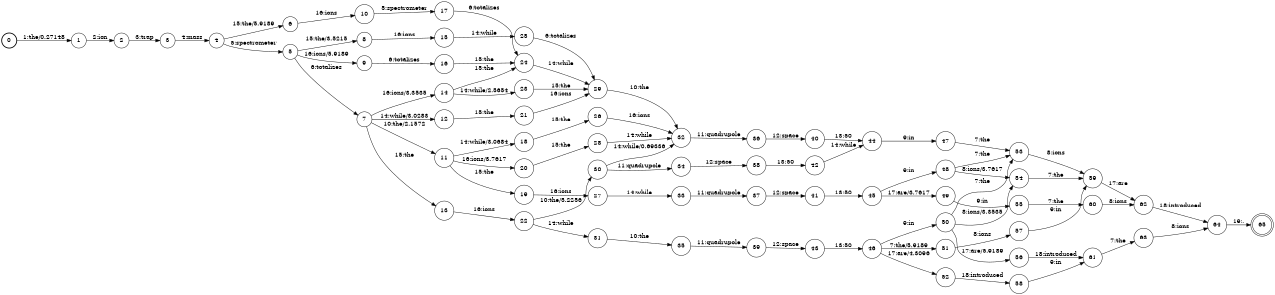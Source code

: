 digraph FST {
rankdir = LR;
size = "8.5,11";
label = "";
center = 1;
orientation = Portrait;
ranksep = "0.4";
nodesep = "0.25";
0 [label = "0", shape = circle, style = bold, fontsize = 14]
	0 -> 1 [label = "1:the/0.27148", fontsize = 14];
1 [label = "1", shape = circle, style = solid, fontsize = 14]
	1 -> 2 [label = "2:ion", fontsize = 14];
2 [label = "2", shape = circle, style = solid, fontsize = 14]
	2 -> 3 [label = "3:trap", fontsize = 14];
3 [label = "3", shape = circle, style = solid, fontsize = 14]
	3 -> 4 [label = "4:mass", fontsize = 14];
4 [label = "4", shape = circle, style = solid, fontsize = 14]
	4 -> 6 [label = "15:the/5.9189", fontsize = 14];
	4 -> 5 [label = "5:spectrometer", fontsize = 14];
5 [label = "5", shape = circle, style = solid, fontsize = 14]
	5 -> 8 [label = "15:the/3.5215", fontsize = 14];
	5 -> 7 [label = "6:totalizes", fontsize = 14];
	5 -> 9 [label = "16:ions/5.9189", fontsize = 14];
6 [label = "6", shape = circle, style = solid, fontsize = 14]
	6 -> 10 [label = "16:ions", fontsize = 14];
7 [label = "7", shape = circle, style = solid, fontsize = 14]
	7 -> 11 [label = "10:the/2.1572", fontsize = 14];
	7 -> 13 [label = "15:the", fontsize = 14];
	7 -> 12 [label = "14:while/3.0283", fontsize = 14];
	7 -> 14 [label = "16:ions/3.3535", fontsize = 14];
8 [label = "8", shape = circle, style = solid, fontsize = 14]
	8 -> 15 [label = "16:ions", fontsize = 14];
9 [label = "9", shape = circle, style = solid, fontsize = 14]
	9 -> 16 [label = "6:totalizes", fontsize = 14];
10 [label = "10", shape = circle, style = solid, fontsize = 14]
	10 -> 17 [label = "5:spectrometer", fontsize = 14];
11 [label = "11", shape = circle, style = solid, fontsize = 14]
	11 -> 19 [label = "15:the", fontsize = 14];
	11 -> 18 [label = "14:while/3.0684", fontsize = 14];
	11 -> 20 [label = "16:ions/3.7617", fontsize = 14];
12 [label = "12", shape = circle, style = solid, fontsize = 14]
	12 -> 21 [label = "15:the", fontsize = 14];
13 [label = "13", shape = circle, style = solid, fontsize = 14]
	13 -> 22 [label = "16:ions", fontsize = 14];
14 [label = "14", shape = circle, style = solid, fontsize = 14]
	14 -> 24 [label = "15:the", fontsize = 14];
	14 -> 23 [label = "14:while/2.5654", fontsize = 14];
15 [label = "15", shape = circle, style = solid, fontsize = 14]
	15 -> 25 [label = "14:while", fontsize = 14];
16 [label = "16", shape = circle, style = solid, fontsize = 14]
	16 -> 24 [label = "15:the", fontsize = 14];
17 [label = "17", shape = circle, style = solid, fontsize = 14]
	17 -> 24 [label = "6:totalizes", fontsize = 14];
18 [label = "18", shape = circle, style = solid, fontsize = 14]
	18 -> 26 [label = "15:the", fontsize = 14];
19 [label = "19", shape = circle, style = solid, fontsize = 14]
	19 -> 27 [label = "16:ions", fontsize = 14];
20 [label = "20", shape = circle, style = solid, fontsize = 14]
	20 -> 28 [label = "15:the", fontsize = 14];
21 [label = "21", shape = circle, style = solid, fontsize = 14]
	21 -> 29 [label = "16:ions", fontsize = 14];
22 [label = "22", shape = circle, style = solid, fontsize = 14]
	22 -> 30 [label = "10:the/5.2256", fontsize = 14];
	22 -> 31 [label = "14:while", fontsize = 14];
23 [label = "23", shape = circle, style = solid, fontsize = 14]
	23 -> 29 [label = "15:the", fontsize = 14];
24 [label = "24", shape = circle, style = solid, fontsize = 14]
	24 -> 29 [label = "14:while", fontsize = 14];
25 [label = "25", shape = circle, style = solid, fontsize = 14]
	25 -> 29 [label = "6:totalizes", fontsize = 14];
26 [label = "26", shape = circle, style = solid, fontsize = 14]
	26 -> 32 [label = "16:ions", fontsize = 14];
27 [label = "27", shape = circle, style = solid, fontsize = 14]
	27 -> 33 [label = "14:while", fontsize = 14];
28 [label = "28", shape = circle, style = solid, fontsize = 14]
	28 -> 32 [label = "14:while", fontsize = 14];
29 [label = "29", shape = circle, style = solid, fontsize = 14]
	29 -> 32 [label = "10:the", fontsize = 14];
30 [label = "30", shape = circle, style = solid, fontsize = 14]
	30 -> 34 [label = "11:quadrupole", fontsize = 14];
	30 -> 32 [label = "14:while/0.69336", fontsize = 14];
31 [label = "31", shape = circle, style = solid, fontsize = 14]
	31 -> 35 [label = "10:the", fontsize = 14];
32 [label = "32", shape = circle, style = solid, fontsize = 14]
	32 -> 36 [label = "11:quadrupole", fontsize = 14];
33 [label = "33", shape = circle, style = solid, fontsize = 14]
	33 -> 37 [label = "11:quadrupole", fontsize = 14];
34 [label = "34", shape = circle, style = solid, fontsize = 14]
	34 -> 38 [label = "12:space", fontsize = 14];
35 [label = "35", shape = circle, style = solid, fontsize = 14]
	35 -> 39 [label = "11:quadrupole", fontsize = 14];
36 [label = "36", shape = circle, style = solid, fontsize = 14]
	36 -> 40 [label = "12:space", fontsize = 14];
37 [label = "37", shape = circle, style = solid, fontsize = 14]
	37 -> 41 [label = "12:space", fontsize = 14];
38 [label = "38", shape = circle, style = solid, fontsize = 14]
	38 -> 42 [label = "13:50", fontsize = 14];
39 [label = "39", shape = circle, style = solid, fontsize = 14]
	39 -> 43 [label = "12:space", fontsize = 14];
40 [label = "40", shape = circle, style = solid, fontsize = 14]
	40 -> 44 [label = "13:50", fontsize = 14];
41 [label = "41", shape = circle, style = solid, fontsize = 14]
	41 -> 45 [label = "13:50", fontsize = 14];
42 [label = "42", shape = circle, style = solid, fontsize = 14]
	42 -> 44 [label = "14:while", fontsize = 14];
43 [label = "43", shape = circle, style = solid, fontsize = 14]
	43 -> 46 [label = "13:50", fontsize = 14];
44 [label = "44", shape = circle, style = solid, fontsize = 14]
	44 -> 47 [label = "9:in", fontsize = 14];
45 [label = "45", shape = circle, style = solid, fontsize = 14]
	45 -> 48 [label = "9:in", fontsize = 14];
	45 -> 49 [label = "17:are/3.7617", fontsize = 14];
46 [label = "46", shape = circle, style = solid, fontsize = 14]
	46 -> 51 [label = "7:the/5.9189", fontsize = 14];
	46 -> 50 [label = "9:in", fontsize = 14];
	46 -> 52 [label = "17:are/4.3096", fontsize = 14];
47 [label = "47", shape = circle, style = solid, fontsize = 14]
	47 -> 53 [label = "7:the", fontsize = 14];
48 [label = "48", shape = circle, style = solid, fontsize = 14]
	48 -> 53 [label = "7:the", fontsize = 14];
	48 -> 54 [label = "8:ions/3.7617", fontsize = 14];
49 [label = "49", shape = circle, style = solid, fontsize = 14]
	49 -> 55 [label = "9:in", fontsize = 14];
50 [label = "50", shape = circle, style = solid, fontsize = 14]
	50 -> 53 [label = "7:the", fontsize = 14];
	50 -> 54 [label = "8:ions/3.3535", fontsize = 14];
	50 -> 56 [label = "17:are/5.9189", fontsize = 14];
51 [label = "51", shape = circle, style = solid, fontsize = 14]
	51 -> 57 [label = "8:ions", fontsize = 14];
52 [label = "52", shape = circle, style = solid, fontsize = 14]
	52 -> 58 [label = "18:introduced", fontsize = 14];
53 [label = "53", shape = circle, style = solid, fontsize = 14]
	53 -> 59 [label = "8:ions", fontsize = 14];
54 [label = "54", shape = circle, style = solid, fontsize = 14]
	54 -> 59 [label = "7:the", fontsize = 14];
55 [label = "55", shape = circle, style = solid, fontsize = 14]
	55 -> 60 [label = "7:the", fontsize = 14];
56 [label = "56", shape = circle, style = solid, fontsize = 14]
	56 -> 61 [label = "18:introduced", fontsize = 14];
57 [label = "57", shape = circle, style = solid, fontsize = 14]
	57 -> 59 [label = "9:in", fontsize = 14];
58 [label = "58", shape = circle, style = solid, fontsize = 14]
	58 -> 61 [label = "9:in", fontsize = 14];
59 [label = "59", shape = circle, style = solid, fontsize = 14]
	59 -> 62 [label = "17:are", fontsize = 14];
60 [label = "60", shape = circle, style = solid, fontsize = 14]
	60 -> 62 [label = "8:ions", fontsize = 14];
61 [label = "61", shape = circle, style = solid, fontsize = 14]
	61 -> 63 [label = "7:the", fontsize = 14];
62 [label = "62", shape = circle, style = solid, fontsize = 14]
	62 -> 64 [label = "18:introduced", fontsize = 14];
63 [label = "63", shape = circle, style = solid, fontsize = 14]
	63 -> 64 [label = "8:ions", fontsize = 14];
64 [label = "64", shape = circle, style = solid, fontsize = 14]
	64 -> 65 [label = "19:.", fontsize = 14];
65 [label = "65", shape = doublecircle, style = solid, fontsize = 14]
}
